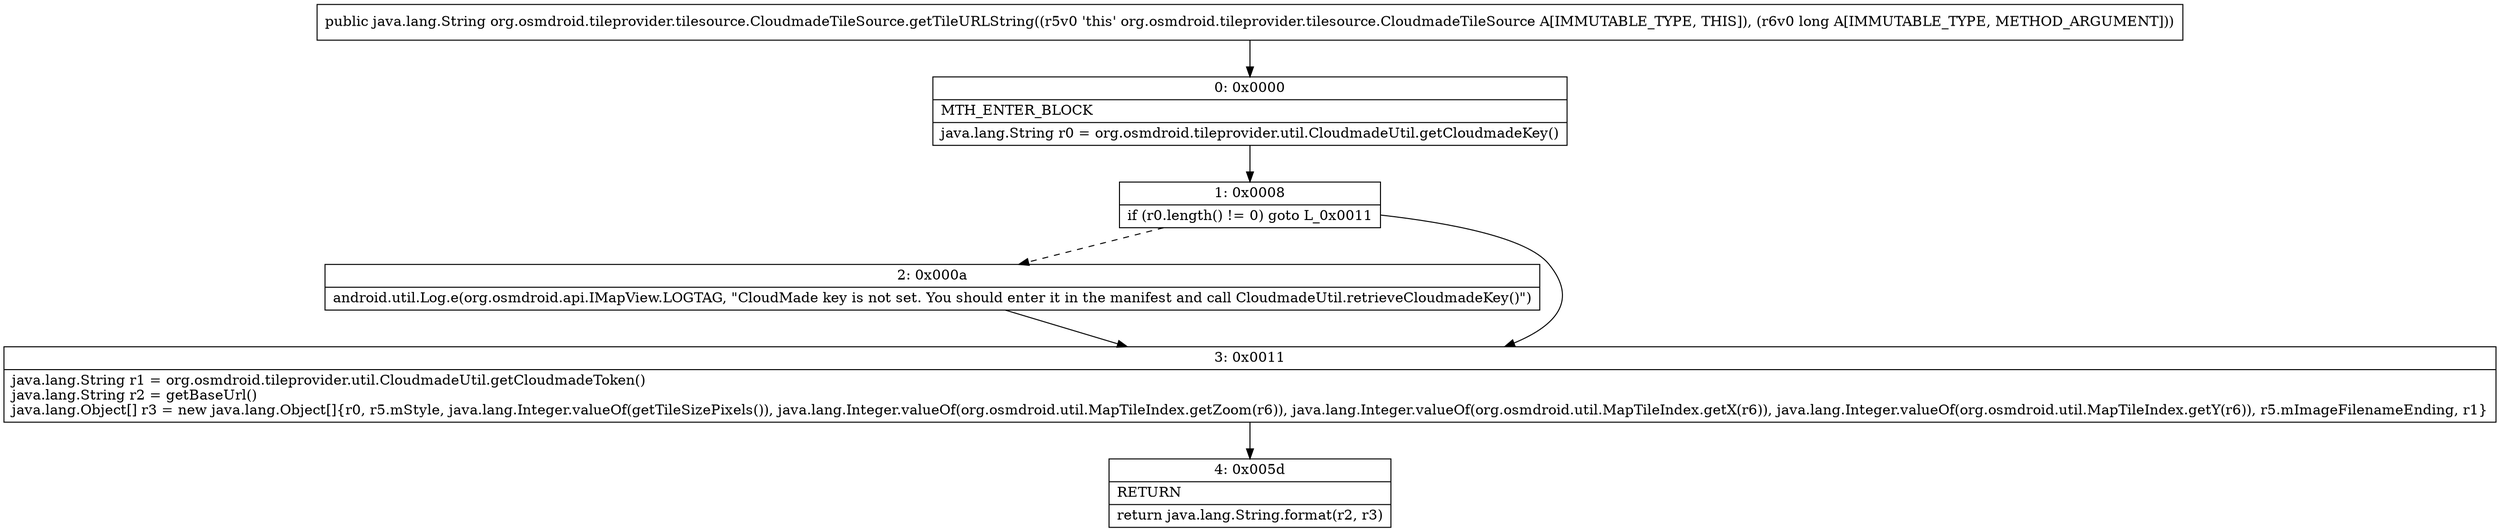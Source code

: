 digraph "CFG fororg.osmdroid.tileprovider.tilesource.CloudmadeTileSource.getTileURLString(J)Ljava\/lang\/String;" {
Node_0 [shape=record,label="{0\:\ 0x0000|MTH_ENTER_BLOCK\l|java.lang.String r0 = org.osmdroid.tileprovider.util.CloudmadeUtil.getCloudmadeKey()\l}"];
Node_1 [shape=record,label="{1\:\ 0x0008|if (r0.length() != 0) goto L_0x0011\l}"];
Node_2 [shape=record,label="{2\:\ 0x000a|android.util.Log.e(org.osmdroid.api.IMapView.LOGTAG, \"CloudMade key is not set. You should enter it in the manifest and call CloudmadeUtil.retrieveCloudmadeKey()\")\l}"];
Node_3 [shape=record,label="{3\:\ 0x0011|java.lang.String r1 = org.osmdroid.tileprovider.util.CloudmadeUtil.getCloudmadeToken()\ljava.lang.String r2 = getBaseUrl()\ljava.lang.Object[] r3 = new java.lang.Object[]\{r0, r5.mStyle, java.lang.Integer.valueOf(getTileSizePixels()), java.lang.Integer.valueOf(org.osmdroid.util.MapTileIndex.getZoom(r6)), java.lang.Integer.valueOf(org.osmdroid.util.MapTileIndex.getX(r6)), java.lang.Integer.valueOf(org.osmdroid.util.MapTileIndex.getY(r6)), r5.mImageFilenameEnding, r1\}\l}"];
Node_4 [shape=record,label="{4\:\ 0x005d|RETURN\l|return java.lang.String.format(r2, r3)\l}"];
MethodNode[shape=record,label="{public java.lang.String org.osmdroid.tileprovider.tilesource.CloudmadeTileSource.getTileURLString((r5v0 'this' org.osmdroid.tileprovider.tilesource.CloudmadeTileSource A[IMMUTABLE_TYPE, THIS]), (r6v0 long A[IMMUTABLE_TYPE, METHOD_ARGUMENT])) }"];
MethodNode -> Node_0;
Node_0 -> Node_1;
Node_1 -> Node_2[style=dashed];
Node_1 -> Node_3;
Node_2 -> Node_3;
Node_3 -> Node_4;
}

